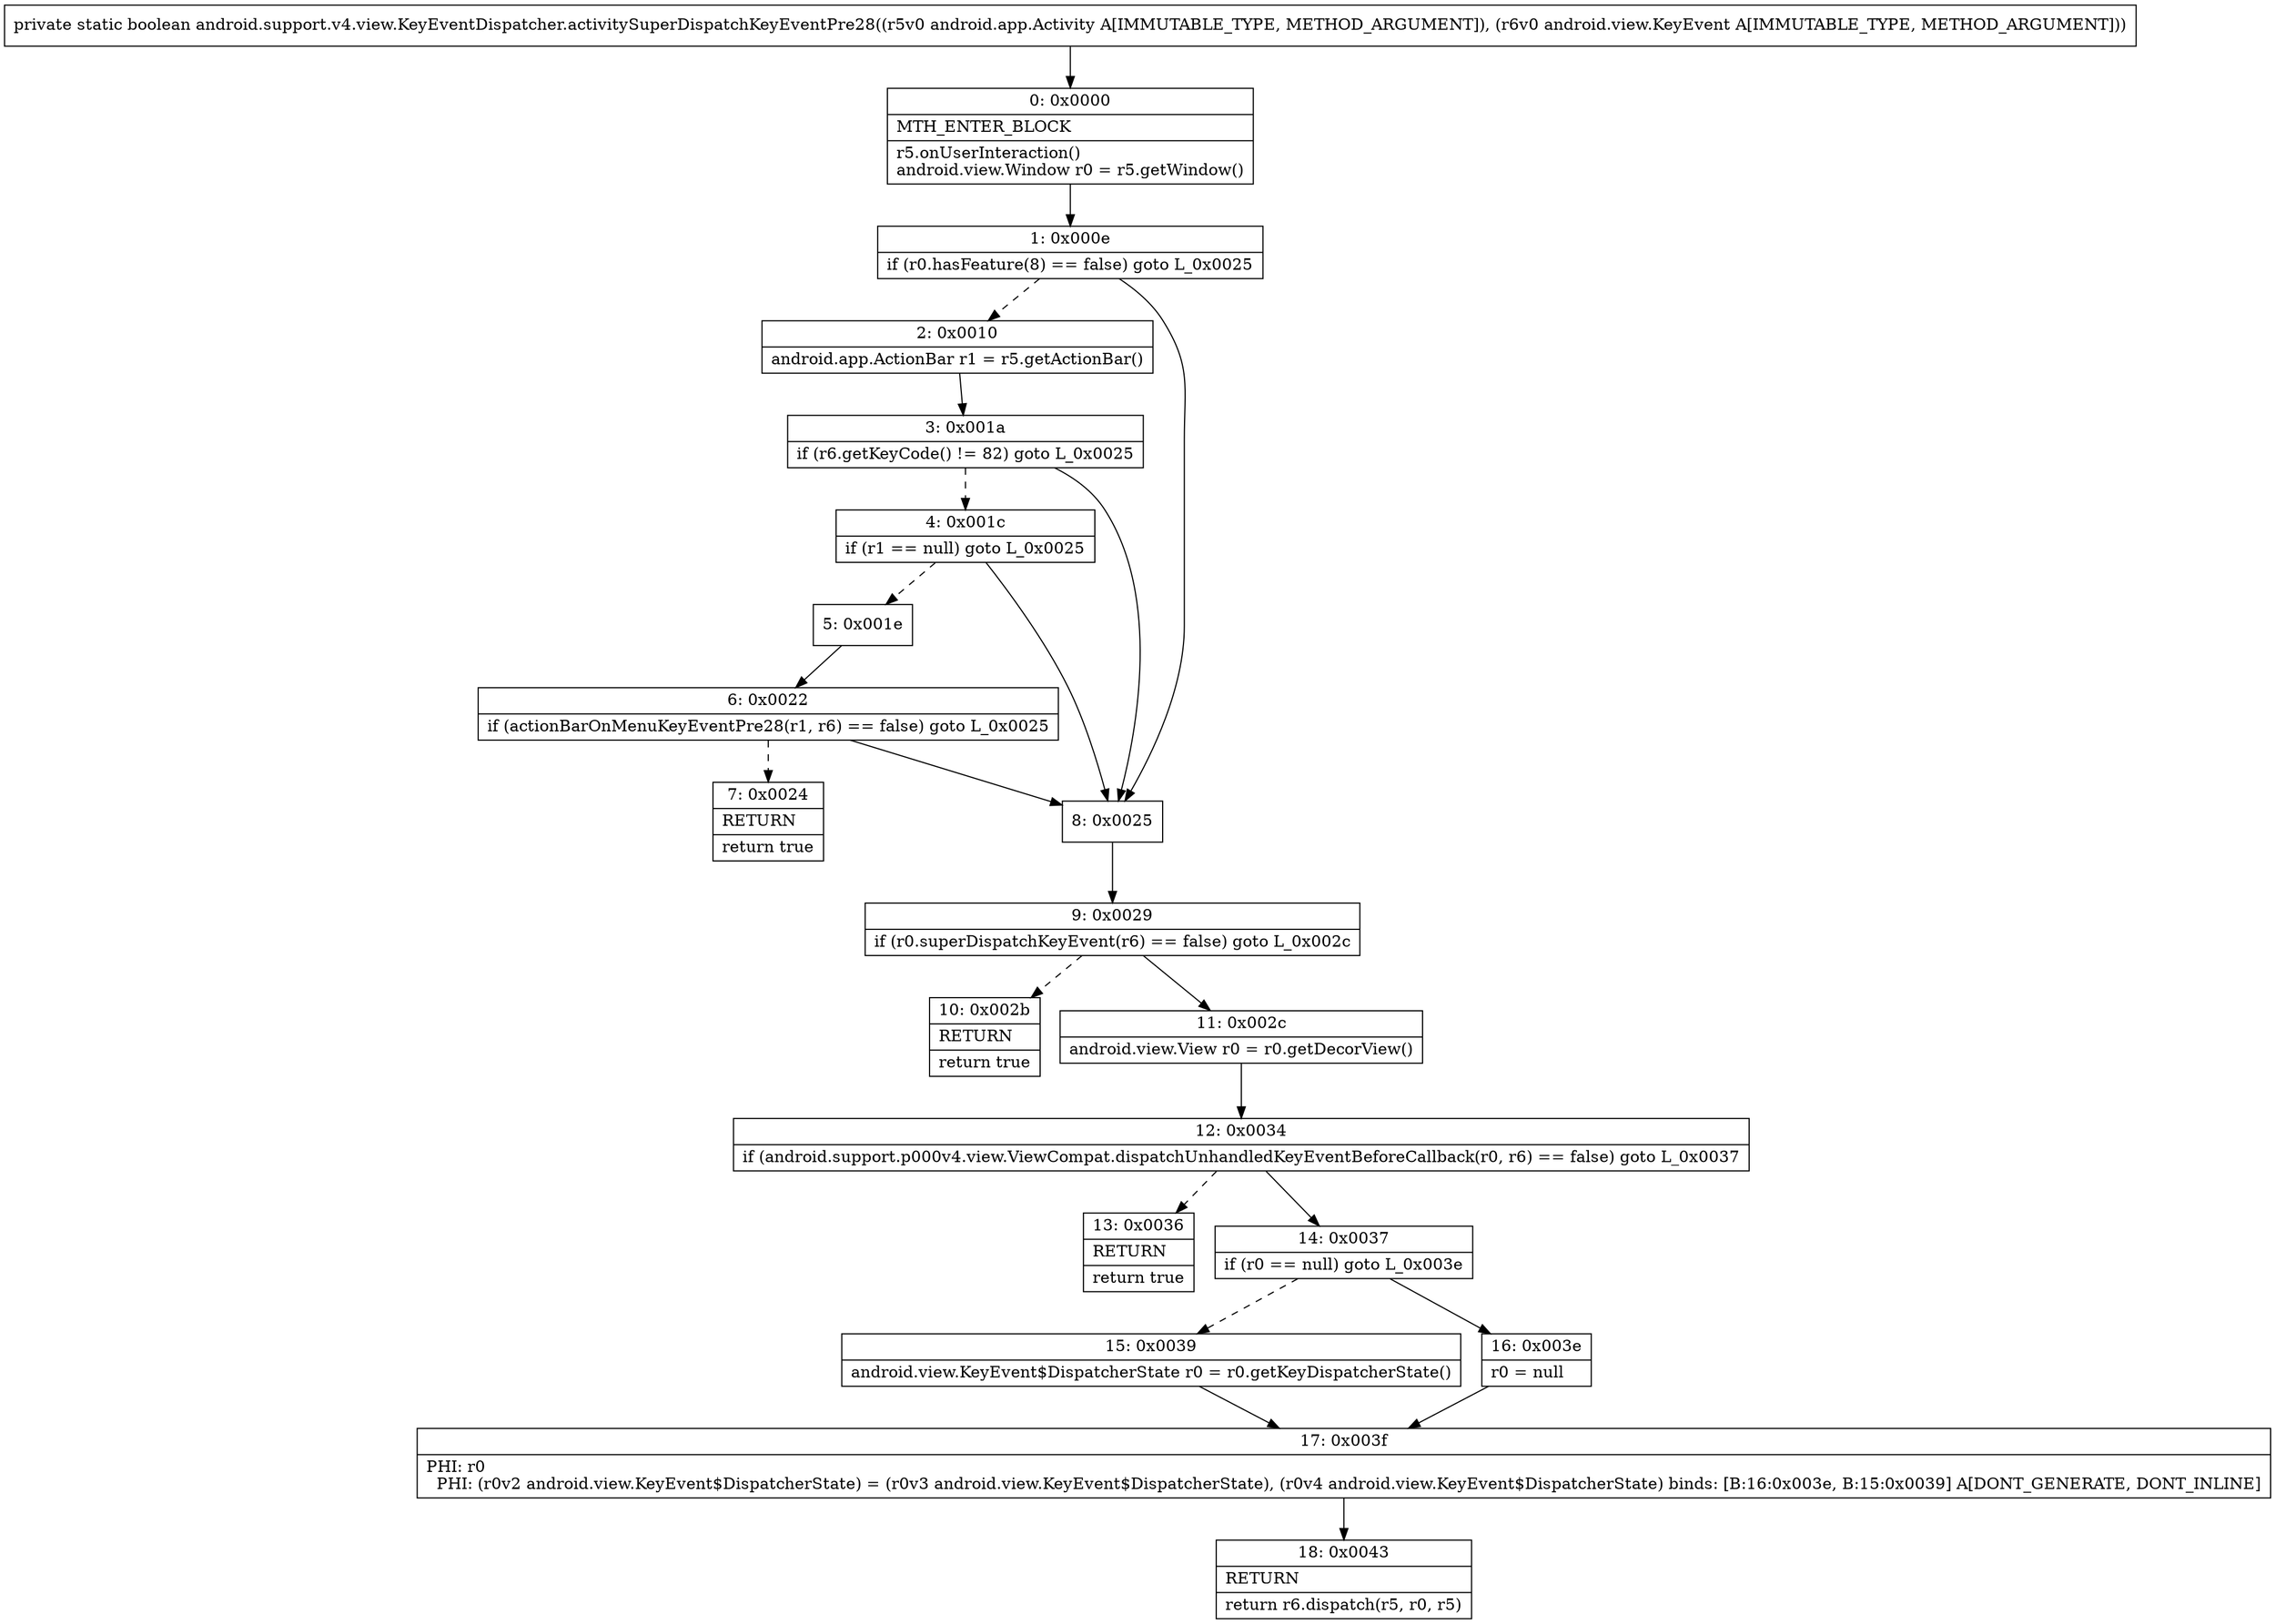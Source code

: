 digraph "CFG forandroid.support.v4.view.KeyEventDispatcher.activitySuperDispatchKeyEventPre28(Landroid\/app\/Activity;Landroid\/view\/KeyEvent;)Z" {
Node_0 [shape=record,label="{0\:\ 0x0000|MTH_ENTER_BLOCK\l|r5.onUserInteraction()\landroid.view.Window r0 = r5.getWindow()\l}"];
Node_1 [shape=record,label="{1\:\ 0x000e|if (r0.hasFeature(8) == false) goto L_0x0025\l}"];
Node_2 [shape=record,label="{2\:\ 0x0010|android.app.ActionBar r1 = r5.getActionBar()\l}"];
Node_3 [shape=record,label="{3\:\ 0x001a|if (r6.getKeyCode() != 82) goto L_0x0025\l}"];
Node_4 [shape=record,label="{4\:\ 0x001c|if (r1 == null) goto L_0x0025\l}"];
Node_5 [shape=record,label="{5\:\ 0x001e}"];
Node_6 [shape=record,label="{6\:\ 0x0022|if (actionBarOnMenuKeyEventPre28(r1, r6) == false) goto L_0x0025\l}"];
Node_7 [shape=record,label="{7\:\ 0x0024|RETURN\l|return true\l}"];
Node_8 [shape=record,label="{8\:\ 0x0025}"];
Node_9 [shape=record,label="{9\:\ 0x0029|if (r0.superDispatchKeyEvent(r6) == false) goto L_0x002c\l}"];
Node_10 [shape=record,label="{10\:\ 0x002b|RETURN\l|return true\l}"];
Node_11 [shape=record,label="{11\:\ 0x002c|android.view.View r0 = r0.getDecorView()\l}"];
Node_12 [shape=record,label="{12\:\ 0x0034|if (android.support.p000v4.view.ViewCompat.dispatchUnhandledKeyEventBeforeCallback(r0, r6) == false) goto L_0x0037\l}"];
Node_13 [shape=record,label="{13\:\ 0x0036|RETURN\l|return true\l}"];
Node_14 [shape=record,label="{14\:\ 0x0037|if (r0 == null) goto L_0x003e\l}"];
Node_15 [shape=record,label="{15\:\ 0x0039|android.view.KeyEvent$DispatcherState r0 = r0.getKeyDispatcherState()\l}"];
Node_16 [shape=record,label="{16\:\ 0x003e|r0 = null\l}"];
Node_17 [shape=record,label="{17\:\ 0x003f|PHI: r0 \l  PHI: (r0v2 android.view.KeyEvent$DispatcherState) = (r0v3 android.view.KeyEvent$DispatcherState), (r0v4 android.view.KeyEvent$DispatcherState) binds: [B:16:0x003e, B:15:0x0039] A[DONT_GENERATE, DONT_INLINE]\l}"];
Node_18 [shape=record,label="{18\:\ 0x0043|RETURN\l|return r6.dispatch(r5, r0, r5)\l}"];
MethodNode[shape=record,label="{private static boolean android.support.v4.view.KeyEventDispatcher.activitySuperDispatchKeyEventPre28((r5v0 android.app.Activity A[IMMUTABLE_TYPE, METHOD_ARGUMENT]), (r6v0 android.view.KeyEvent A[IMMUTABLE_TYPE, METHOD_ARGUMENT])) }"];
MethodNode -> Node_0;
Node_0 -> Node_1;
Node_1 -> Node_2[style=dashed];
Node_1 -> Node_8;
Node_2 -> Node_3;
Node_3 -> Node_4[style=dashed];
Node_3 -> Node_8;
Node_4 -> Node_5[style=dashed];
Node_4 -> Node_8;
Node_5 -> Node_6;
Node_6 -> Node_7[style=dashed];
Node_6 -> Node_8;
Node_8 -> Node_9;
Node_9 -> Node_10[style=dashed];
Node_9 -> Node_11;
Node_11 -> Node_12;
Node_12 -> Node_13[style=dashed];
Node_12 -> Node_14;
Node_14 -> Node_15[style=dashed];
Node_14 -> Node_16;
Node_15 -> Node_17;
Node_16 -> Node_17;
Node_17 -> Node_18;
}

